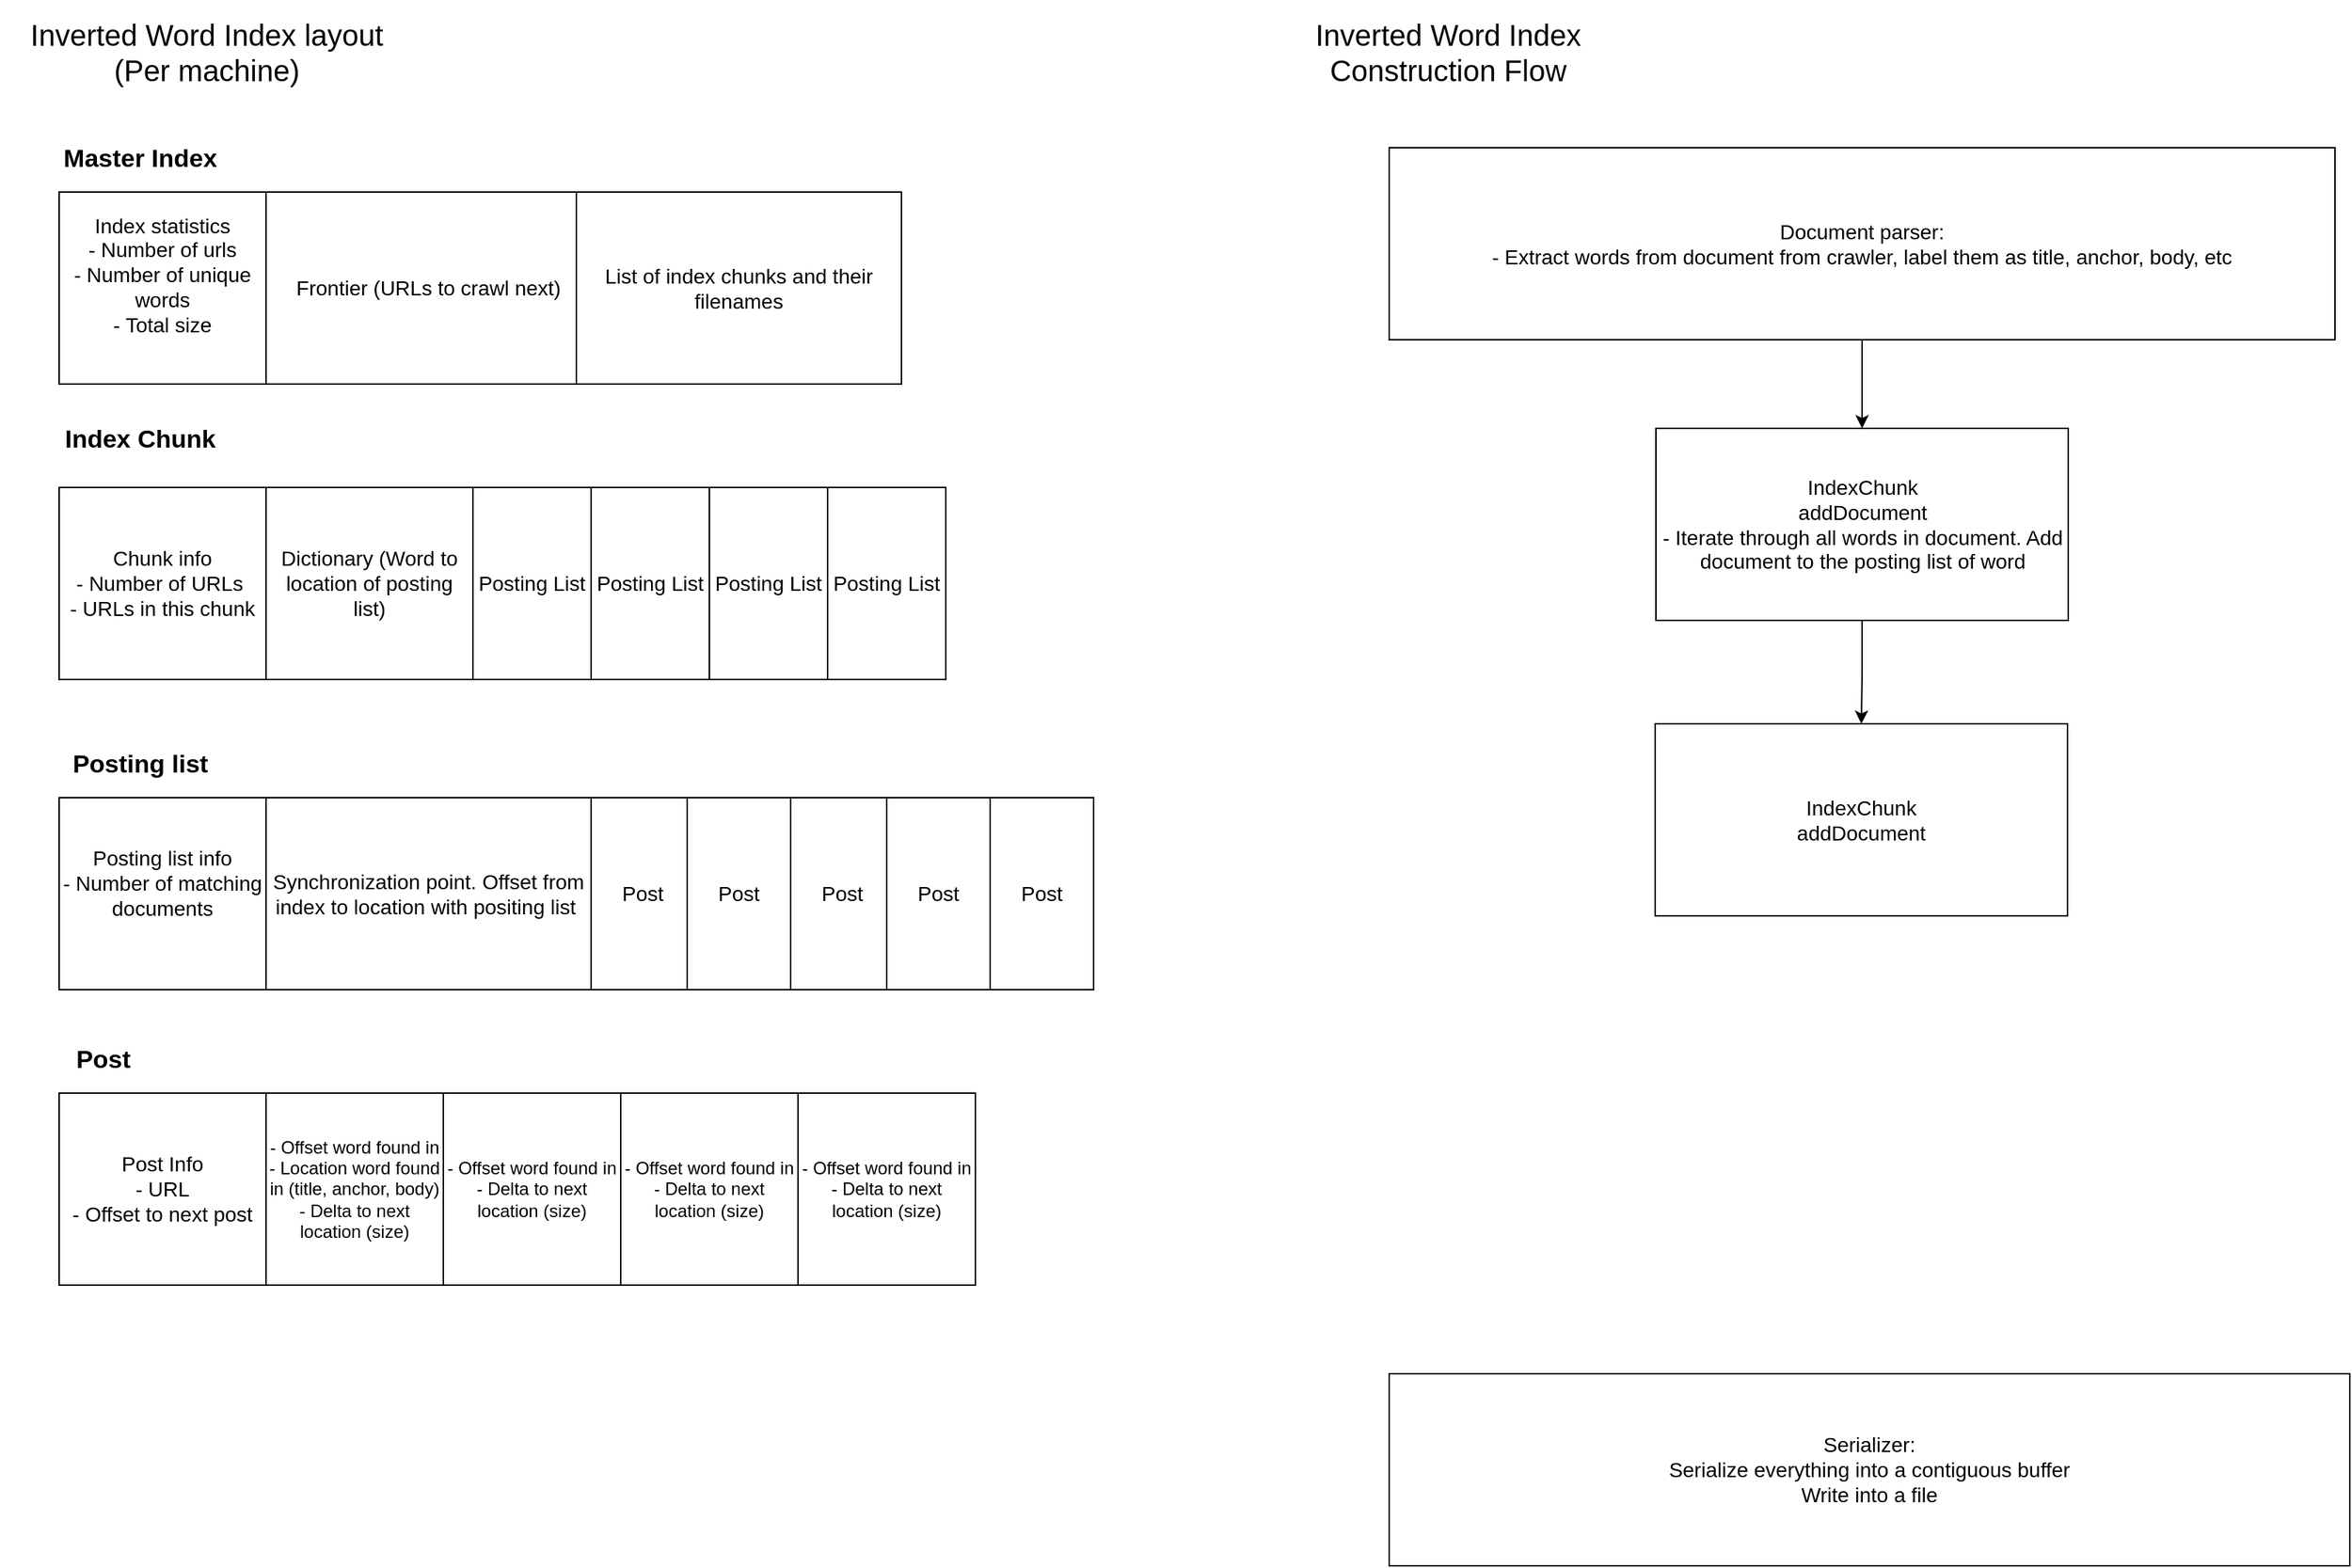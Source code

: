 <mxfile version="26.0.9">
  <diagram name="Page-1" id="QZPFU4ziQHcLEOgR_lUD">
    <mxGraphModel dx="1064" dy="690" grid="1" gridSize="10" guides="1" tooltips="1" connect="1" arrows="1" fold="1" page="1" pageScale="1" pageWidth="850" pageHeight="1100" math="0" shadow="0">
      <root>
        <mxCell id="0" />
        <mxCell id="1" parent="0" />
        <mxCell id="6rc-de4Jw4ZwWITpY6am-1" value="&lt;font style=&quot;font-size: 20px;&quot;&gt;Inverted Word Index layout (Per machine)&lt;/font&gt;" style="text;html=1;align=center;verticalAlign=middle;whiteSpace=wrap;rounded=0;" parent="1" vertex="1">
          <mxGeometry x="10" y="10" width="280" height="70" as="geometry" />
        </mxCell>
        <mxCell id="6rc-de4Jw4ZwWITpY6am-10" value="&lt;font style=&quot;font-size: 14px;&quot;&gt;Index statistics&lt;/font&gt;&lt;div&gt;&lt;font style=&quot;font-size: 14px;&quot;&gt;- Number of urls&lt;/font&gt;&lt;/div&gt;&lt;div&gt;&lt;font style=&quot;font-size: 14px;&quot;&gt;- Number of unique words&lt;/font&gt;&lt;/div&gt;&lt;div&gt;&lt;font style=&quot;font-size: 14px;&quot;&gt;- Total size&lt;/font&gt;&lt;/div&gt;&lt;div&gt;&lt;font style=&quot;font-size: 15px;&quot;&gt;&lt;br&gt;&lt;/font&gt;&lt;/div&gt;" style="rounded=0;whiteSpace=wrap;html=1;" parent="1" vertex="1">
          <mxGeometry x="50" y="140" width="140" height="130" as="geometry" />
        </mxCell>
        <mxCell id="6rc-de4Jw4ZwWITpY6am-12" value="&lt;span style=&quot;font-size: 14px;&quot;&gt;Frontier (URLs to crawl next)&lt;/span&gt;" style="rounded=0;whiteSpace=wrap;html=1;" parent="1" vertex="1">
          <mxGeometry x="190" y="140" width="220" height="130" as="geometry" />
        </mxCell>
        <mxCell id="6rc-de4Jw4ZwWITpY6am-13" value="&lt;span style=&quot;font-size: 14px;&quot;&gt;List of index chunks and their filenames&lt;/span&gt;" style="rounded=0;whiteSpace=wrap;html=1;" parent="1" vertex="1">
          <mxGeometry x="400" y="140" width="220" height="130" as="geometry" />
        </mxCell>
        <mxCell id="6rc-de4Jw4ZwWITpY6am-15" value="&lt;h1&gt;&lt;font style=&quot;font-size: 17px;&quot;&gt;Master Index&lt;/font&gt;&lt;/h1&gt;" style="text;html=1;align=center;verticalAlign=middle;whiteSpace=wrap;rounded=0;" parent="1" vertex="1">
          <mxGeometry x="50" y="80" width="110" height="70" as="geometry" />
        </mxCell>
        <mxCell id="6rc-de4Jw4ZwWITpY6am-16" value="&lt;h1&gt;&lt;font style=&quot;font-size: 17px;&quot;&gt;Index Chunk&lt;/font&gt;&lt;/h1&gt;" style="text;html=1;align=center;verticalAlign=middle;whiteSpace=wrap;rounded=0;" parent="1" vertex="1">
          <mxGeometry x="50" y="270" width="110" height="70" as="geometry" />
        </mxCell>
        <mxCell id="6rc-de4Jw4ZwWITpY6am-17" value="&lt;span style=&quot;font-size: 14px;&quot;&gt;Chunk info&lt;/span&gt;&lt;div&gt;&lt;span style=&quot;font-size: 14px;&quot;&gt;- Number of URLs&amp;nbsp;&lt;/span&gt;&lt;/div&gt;&lt;div&gt;&lt;span style=&quot;font-size: 14px;&quot;&gt;- URLs in this chunk&lt;/span&gt;&lt;/div&gt;" style="rounded=0;whiteSpace=wrap;html=1;" parent="1" vertex="1">
          <mxGeometry x="50" y="340" width="140" height="130" as="geometry" />
        </mxCell>
        <mxCell id="6rc-de4Jw4ZwWITpY6am-18" value="&lt;span style=&quot;font-size: 14px;&quot;&gt;Dictionary (Word to location of posting list)&lt;/span&gt;" style="rounded=0;whiteSpace=wrap;html=1;" parent="1" vertex="1">
          <mxGeometry x="190" y="340" width="140" height="130" as="geometry" />
        </mxCell>
        <mxCell id="6rc-de4Jw4ZwWITpY6am-19" value="&lt;span style=&quot;font-size: 14px;&quot;&gt;Posting List&lt;/span&gt;" style="rounded=0;whiteSpace=wrap;html=1;" parent="1" vertex="1">
          <mxGeometry x="330" y="340" width="80" height="130" as="geometry" />
        </mxCell>
        <mxCell id="6rc-de4Jw4ZwWITpY6am-20" value="&lt;h1&gt;&lt;span style=&quot;font-size: 17px;&quot;&gt;Posting list&lt;/span&gt;&lt;/h1&gt;" style="text;html=1;align=center;verticalAlign=middle;whiteSpace=wrap;rounded=0;" parent="1" vertex="1">
          <mxGeometry x="50" y="490" width="110" height="70" as="geometry" />
        </mxCell>
        <mxCell id="6rc-de4Jw4ZwWITpY6am-21" value="&lt;span style=&quot;font-size: 14px;&quot;&gt;Posting list info&lt;/span&gt;&lt;div&gt;&lt;span style=&quot;font-size: 14px;&quot;&gt;- Number of matching documents&lt;/span&gt;&lt;/div&gt;&lt;div&gt;&lt;br&gt;&lt;/div&gt;" style="rounded=0;whiteSpace=wrap;html=1;" parent="1" vertex="1">
          <mxGeometry x="50" y="550" width="140" height="130" as="geometry" />
        </mxCell>
        <mxCell id="6rc-de4Jw4ZwWITpY6am-22" value="&lt;div&gt;&lt;span style=&quot;font-size: 14px;&quot;&gt;Synchronization point. Offset from index to location with positing list&amp;nbsp;&lt;/span&gt;&lt;/div&gt;" style="rounded=0;whiteSpace=wrap;html=1;" parent="1" vertex="1">
          <mxGeometry x="190" y="550" width="220" height="130" as="geometry" />
        </mxCell>
        <mxCell id="6rc-de4Jw4ZwWITpY6am-23" value="&lt;div&gt;&lt;span style=&quot;font-size: 14px;&quot;&gt;Post&lt;/span&gt;&lt;/div&gt;" style="rounded=0;whiteSpace=wrap;html=1;" parent="1" vertex="1">
          <mxGeometry x="410" y="550" width="70" height="130" as="geometry" />
        </mxCell>
        <mxCell id="6rc-de4Jw4ZwWITpY6am-24" value="&lt;div&gt;&lt;span style=&quot;font-size: 14px;&quot;&gt;Post&lt;/span&gt;&lt;/div&gt;" style="rounded=0;whiteSpace=wrap;html=1;" parent="1" vertex="1">
          <mxGeometry x="475" y="550" width="70" height="130" as="geometry" />
        </mxCell>
        <mxCell id="6rc-de4Jw4ZwWITpY6am-25" value="&lt;div&gt;&lt;span style=&quot;font-size: 14px;&quot;&gt;Post&lt;/span&gt;&lt;/div&gt;" style="rounded=0;whiteSpace=wrap;html=1;" parent="1" vertex="1">
          <mxGeometry x="545" y="550" width="70" height="130" as="geometry" />
        </mxCell>
        <mxCell id="6rc-de4Jw4ZwWITpY6am-26" value="&lt;div&gt;&lt;span style=&quot;font-size: 14px;&quot;&gt;Post&lt;/span&gt;&lt;/div&gt;" style="rounded=0;whiteSpace=wrap;html=1;" parent="1" vertex="1">
          <mxGeometry x="610" y="550" width="70" height="130" as="geometry" />
        </mxCell>
        <mxCell id="6rc-de4Jw4ZwWITpY6am-27" value="&lt;div&gt;&lt;span style=&quot;font-size: 14px;&quot;&gt;Post&lt;/span&gt;&lt;/div&gt;" style="rounded=0;whiteSpace=wrap;html=1;" parent="1" vertex="1">
          <mxGeometry x="680" y="550" width="70" height="130" as="geometry" />
        </mxCell>
        <mxCell id="6rc-de4Jw4ZwWITpY6am-28" value="&lt;h1&gt;&lt;span style=&quot;font-size: 17px;&quot;&gt;Post&lt;/span&gt;&lt;/h1&gt;" style="text;html=1;align=center;verticalAlign=middle;whiteSpace=wrap;rounded=0;" parent="1" vertex="1">
          <mxGeometry x="50" y="690" width="60" height="70" as="geometry" />
        </mxCell>
        <mxCell id="6rc-de4Jw4ZwWITpY6am-29" value="&lt;span style=&quot;font-size: 14px;&quot;&gt;Post Info&lt;/span&gt;&lt;div&gt;&lt;span style=&quot;font-size: 14px;&quot;&gt;- URL&lt;/span&gt;&lt;/div&gt;&lt;div&gt;&lt;span style=&quot;font-size: 14px;&quot;&gt;- Offset to next post&lt;/span&gt;&lt;/div&gt;" style="rounded=0;whiteSpace=wrap;html=1;" parent="1" vertex="1">
          <mxGeometry x="50" y="750" width="140" height="130" as="geometry" />
        </mxCell>
        <mxCell id="6rc-de4Jw4ZwWITpY6am-31" value="- Offset word found in&lt;div&gt;- Location word found in (title, anchor, body)&lt;br&gt;&lt;div&gt;- Delta to next location (size)&lt;/div&gt;&lt;/div&gt;" style="rounded=0;whiteSpace=wrap;html=1;" parent="1" vertex="1">
          <mxGeometry x="190" y="750" width="120" height="130" as="geometry" />
        </mxCell>
        <mxCell id="6rc-de4Jw4ZwWITpY6am-32" value="- Offset word found in&lt;div&gt;- Delta to next location (size)&lt;/div&gt;" style="rounded=0;whiteSpace=wrap;html=1;" parent="1" vertex="1">
          <mxGeometry x="310" y="750" width="120" height="130" as="geometry" />
        </mxCell>
        <mxCell id="6rc-de4Jw4ZwWITpY6am-33" value="- Offset word found in&lt;div&gt;- Delta to next location (size)&lt;/div&gt;" style="rounded=0;whiteSpace=wrap;html=1;" parent="1" vertex="1">
          <mxGeometry x="430" y="750" width="120" height="130" as="geometry" />
        </mxCell>
        <mxCell id="6rc-de4Jw4ZwWITpY6am-34" value="- Offset word found in&lt;div&gt;- Delta to next location (size)&lt;/div&gt;" style="rounded=0;whiteSpace=wrap;html=1;" parent="1" vertex="1">
          <mxGeometry x="550" y="750" width="120" height="130" as="geometry" />
        </mxCell>
        <mxCell id="6rc-de4Jw4ZwWITpY6am-35" value="&lt;font style=&quot;font-size: 20px;&quot;&gt;Inverted Word Index Construction Flow&lt;/font&gt;" style="text;html=1;align=center;verticalAlign=middle;whiteSpace=wrap;rounded=0;" parent="1" vertex="1">
          <mxGeometry x="850" y="10" width="280" height="70" as="geometry" />
        </mxCell>
        <mxCell id="6rc-de4Jw4ZwWITpY6am-38" style="edgeStyle=orthogonalEdgeStyle;rounded=0;orthogonalLoop=1;jettySize=auto;html=1;entryX=0.5;entryY=0;entryDx=0;entryDy=0;" parent="1" source="6rc-de4Jw4ZwWITpY6am-37" target="6rc-de4Jw4ZwWITpY6am-41" edge="1">
          <mxGeometry relative="1" as="geometry">
            <mxPoint x="1270" y="320" as="targetPoint" />
            <Array as="points" />
          </mxGeometry>
        </mxCell>
        <mxCell id="6rc-de4Jw4ZwWITpY6am-37" value="&lt;font style=&quot;font-size: 14px;&quot;&gt;Document parser:&lt;br&gt;- Extract words from document from crawler, label them as title, anchor, body, etc&lt;/font&gt;" style="rounded=0;whiteSpace=wrap;html=1;" parent="1" vertex="1">
          <mxGeometry x="950" y="110" width="640" height="130" as="geometry" />
        </mxCell>
        <mxCell id="CK_6UfcrY7q_jjl1HdFR-2" style="edgeStyle=orthogonalEdgeStyle;rounded=0;orthogonalLoop=1;jettySize=auto;html=1;" edge="1" parent="1" source="6rc-de4Jw4ZwWITpY6am-41" target="CK_6UfcrY7q_jjl1HdFR-1">
          <mxGeometry relative="1" as="geometry" />
        </mxCell>
        <mxCell id="6rc-de4Jw4ZwWITpY6am-41" value="&lt;span style=&quot;font-size: 14px;&quot;&gt;IndexChunk&lt;/span&gt;&lt;div&gt;&lt;span style=&quot;font-size: 14px;&quot;&gt;addDocument&lt;/span&gt;&lt;/div&gt;&lt;div&gt;&lt;span style=&quot;font-size: 14px;&quot;&gt;- Iterate through all words in document. Add document to the posting list of word&lt;/span&gt;&lt;/div&gt;" style="rounded=0;whiteSpace=wrap;html=1;" parent="1" vertex="1">
          <mxGeometry x="1130.5" y="300" width="279" height="130" as="geometry" />
        </mxCell>
        <mxCell id="6rc-de4Jw4ZwWITpY6am-50" value="&lt;span style=&quot;font-size: 14px;&quot;&gt;Serializer:&lt;br&gt;Serialize everything into a contiguous buffer&lt;/span&gt;&lt;div&gt;&lt;span style=&quot;font-size: 14px;&quot;&gt;Write into a file&lt;/span&gt;&lt;/div&gt;" style="rounded=0;whiteSpace=wrap;html=1;" parent="1" vertex="1">
          <mxGeometry x="950" y="940" width="650" height="130" as="geometry" />
        </mxCell>
        <mxCell id="CK_6UfcrY7q_jjl1HdFR-1" value="&lt;span style=&quot;font-size: 14px;&quot;&gt;IndexChunk&lt;/span&gt;&lt;div&gt;&lt;span style=&quot;font-size: 14px;&quot;&gt;addDocument&lt;/span&gt;&lt;/div&gt;" style="rounded=0;whiteSpace=wrap;html=1;" vertex="1" parent="1">
          <mxGeometry x="1130" y="500" width="279" height="130" as="geometry" />
        </mxCell>
        <mxCell id="CK_6UfcrY7q_jjl1HdFR-3" value="&lt;span style=&quot;font-size: 14px;&quot;&gt;Posting List&lt;/span&gt;" style="rounded=0;whiteSpace=wrap;html=1;" vertex="1" parent="1">
          <mxGeometry x="410" y="340" width="80" height="130" as="geometry" />
        </mxCell>
        <mxCell id="CK_6UfcrY7q_jjl1HdFR-4" value="&lt;span style=&quot;font-size: 14px;&quot;&gt;Posting List&lt;/span&gt;" style="rounded=0;whiteSpace=wrap;html=1;" vertex="1" parent="1">
          <mxGeometry x="490" y="340" width="80" height="130" as="geometry" />
        </mxCell>
        <mxCell id="CK_6UfcrY7q_jjl1HdFR-5" value="&lt;span style=&quot;font-size: 14px;&quot;&gt;Posting List&lt;/span&gt;" style="rounded=0;whiteSpace=wrap;html=1;" vertex="1" parent="1">
          <mxGeometry x="570" y="340" width="80" height="130" as="geometry" />
        </mxCell>
      </root>
    </mxGraphModel>
  </diagram>
</mxfile>

